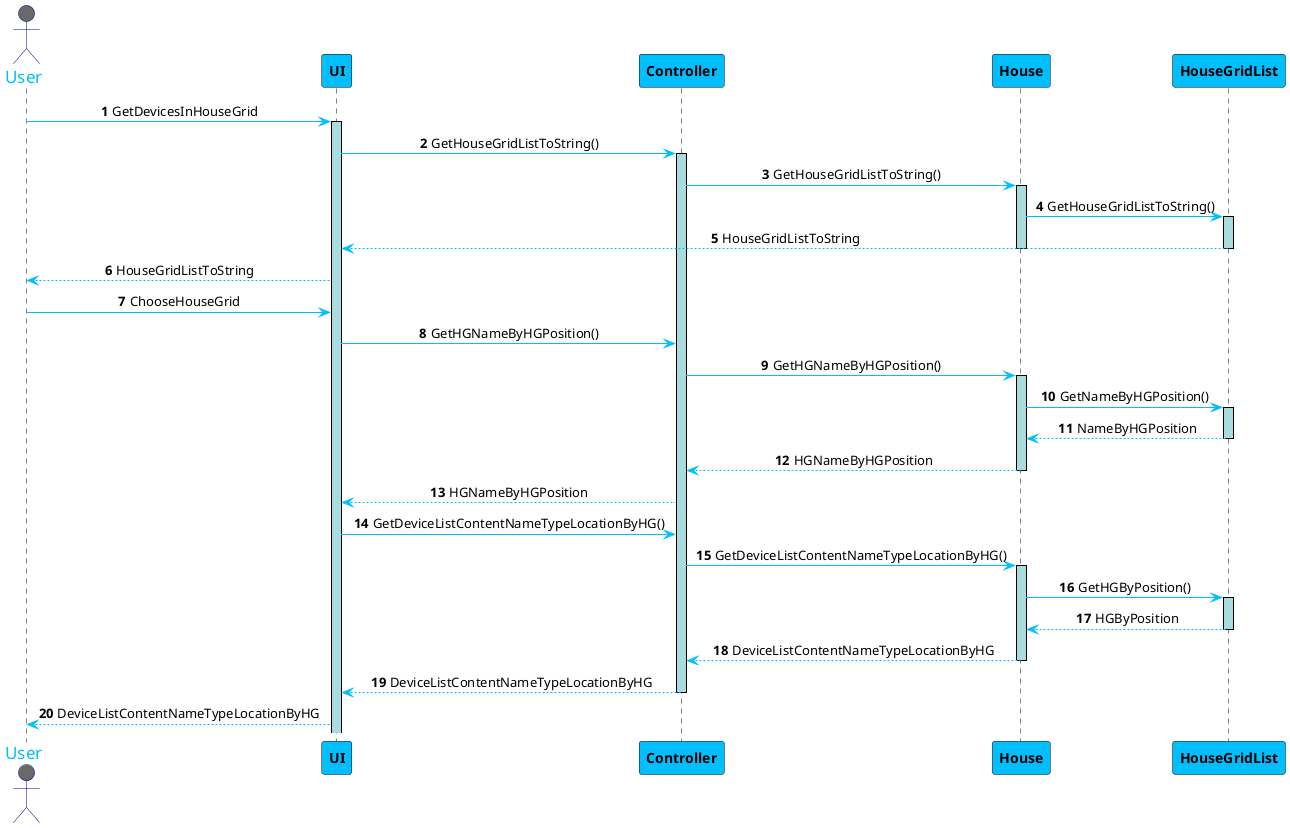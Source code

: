 @startuml
skinparam sequenceMessageAlign center
skinparam sequence {
	ArrowColor DeepSkyBlue
	ActorBorderColor DarkBlue
	LifeLineBorderColor black
	LifeLineBackgroundColor #A9DCDF

	ParticipantBorderColor Black
	ParticipantBackgroundColor DeepSkyBlue
	ParticipantFontStyle Bold

	ActorBackgroundColor DimGrey
	ActorFontColor DeepSkyBlue
	ActorFontSize 17
	ActorFontName Aapex
}

autonumber
actor User
User -> UI: GetDevicesInHouseGrid
activate UI
UI -> Controller: GetHouseGridListToString()
activate Controller
Controller -> House: GetHouseGridListToString()
activate House
House -> HouseGridList: GetHouseGridListToString()
activate HouseGridList
UI <-- HouseGridList: HouseGridListToString
deactivate HouseGridList
deactivate House
User <-- UI: HouseGridListToString

User -> UI: ChooseHouseGrid
UI -> Controller: GetHGNameByHGPosition()
Controller -> House: GetHGNameByHGPosition()
activate House
House -> HouseGridList: GetNameByHGPosition()
activate HouseGridList
House <-- HouseGridList: NameByHGPosition
deactivate HouseGridList
Controller <-- House: HGNameByHGPosition
deactivate House
UI <-- Controller: HGNameByHGPosition


UI -> Controller: GetDeviceListContentNameTypeLocationByHG()

Controller -> House: GetDeviceListContentNameTypeLocationByHG()
activate House
House -> HouseGridList: GetHGByPosition()
activate HouseGridList
House <-- HouseGridList: HGByPosition
deactivate HouseGridList
Controller <-- House: DeviceListContentNameTypeLocationByHG
deactivate House
UI <-- Controller: DeviceListContentNameTypeLocationByHG
deactivate Controller
User <-- UI: DeviceListContentNameTypeLocationByHG
@enduml